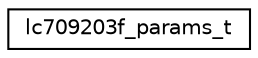 digraph "Graphical Class Hierarchy"
{
 // LATEX_PDF_SIZE
  edge [fontname="Helvetica",fontsize="10",labelfontname="Helvetica",labelfontsize="10"];
  node [fontname="Helvetica",fontsize="10",shape=record];
  rankdir="LR";
  Node0 [label="lc709203f_params_t",height=0.2,width=0.4,color="black", fillcolor="white", style="filled",URL="$structlc709203f__params__t.html",tooltip="Parameter struct for driver initialization."];
}
